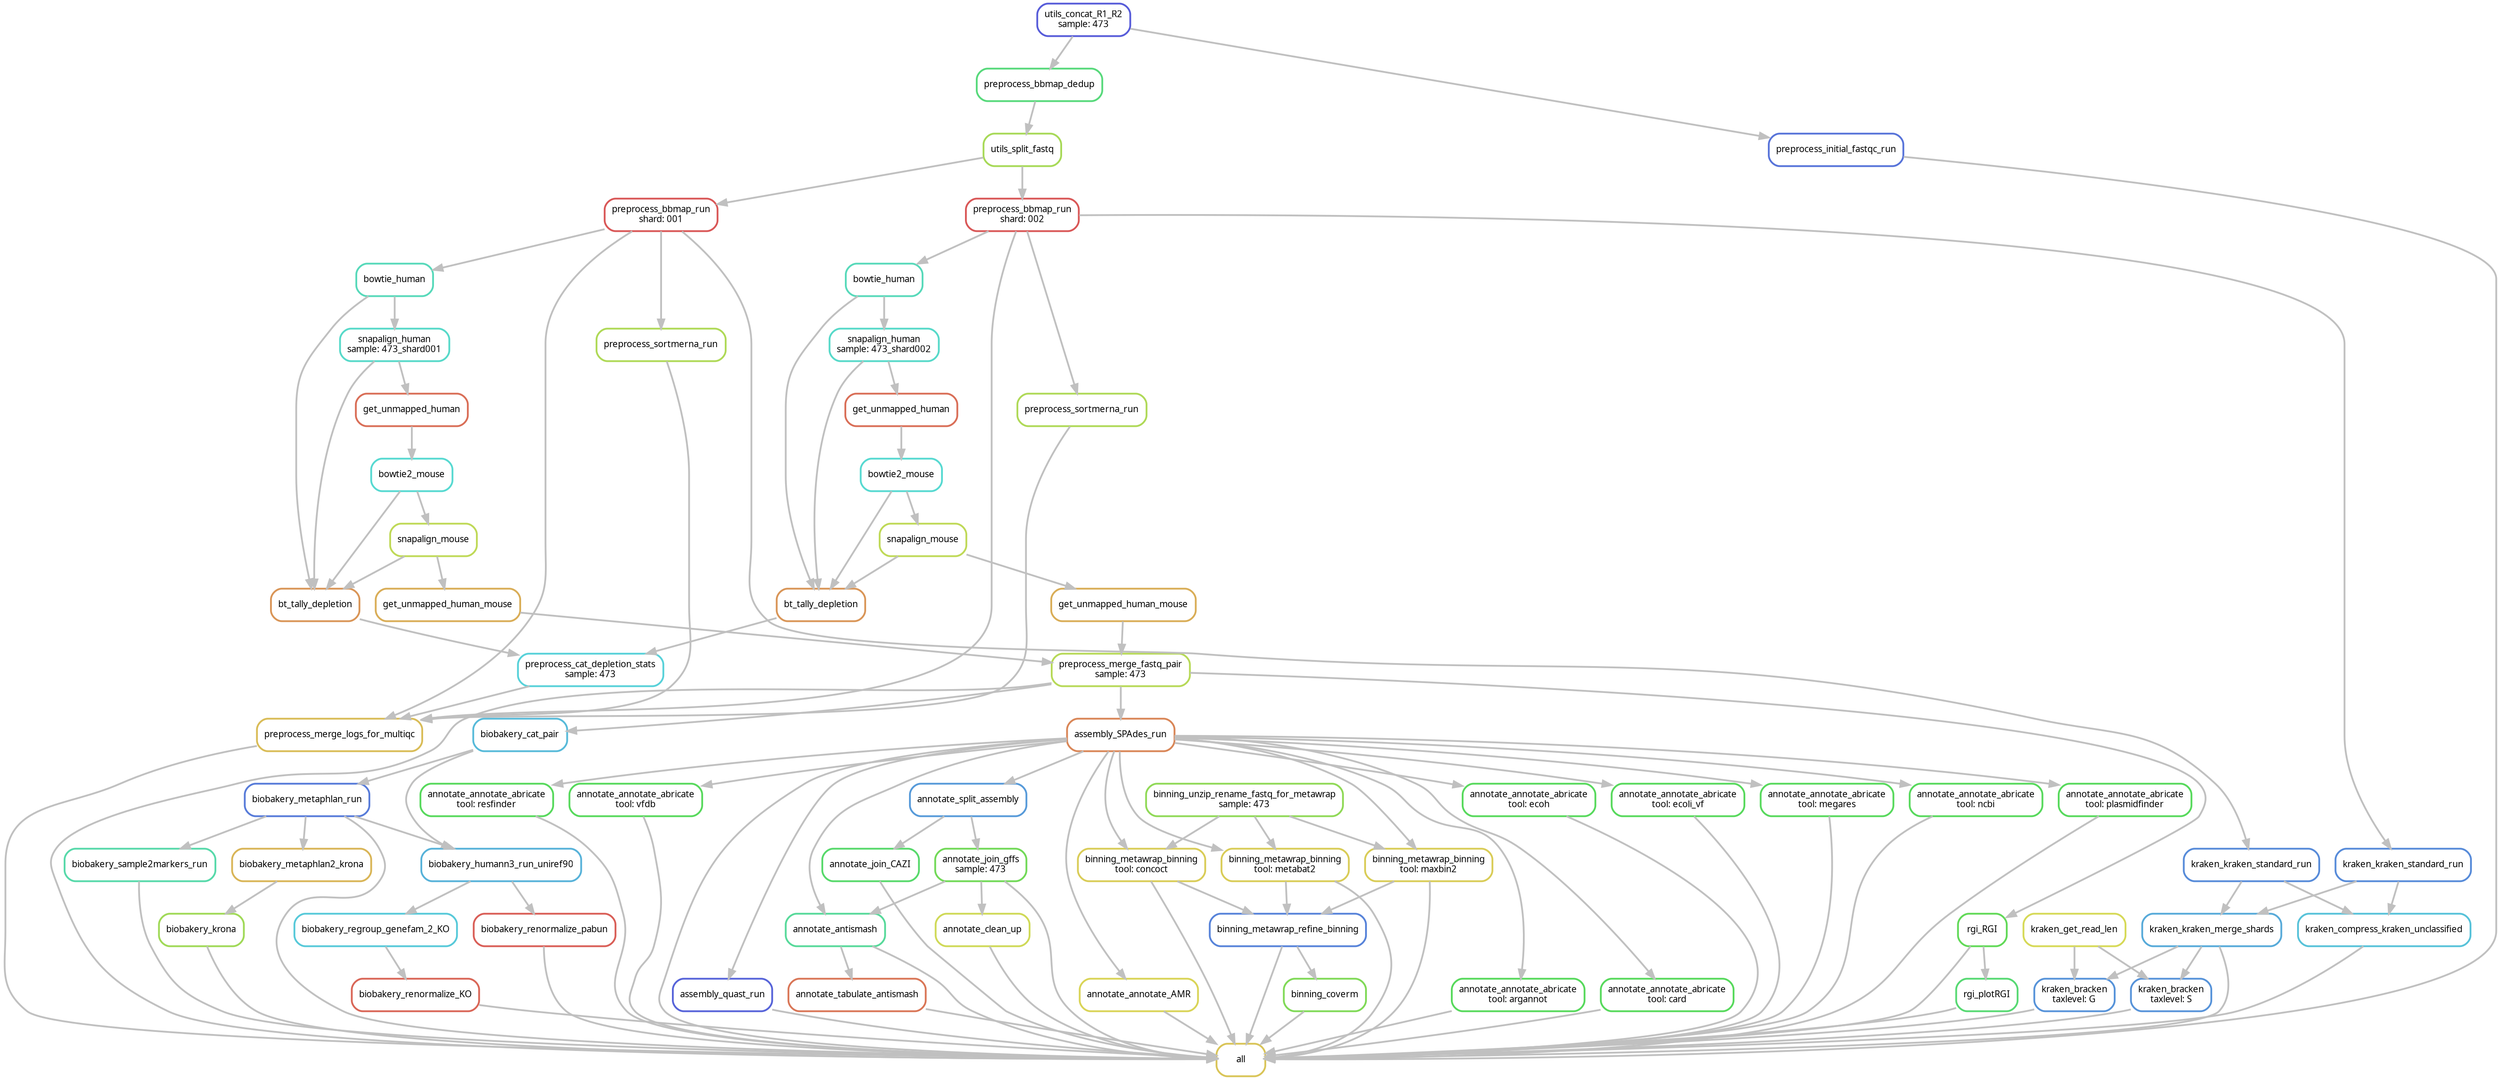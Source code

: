 digraph snakemake_dag {
    graph[bgcolor=white, margin=0];
    node[shape=box, style=rounded, fontname=sans,                 fontsize=10, penwidth=2];
    edge[penwidth=2, color=grey];
	0[label = "all", color = "0.14 0.6 0.85", style="rounded"];
	1[label = "preprocess_merge_fastq_pair\nsample: 473", color = "0.21 0.6 0.85", style="rounded"];
	2[label = "get_unmapped_human_mouse", color = "0.11 0.6 0.85", style="rounded"];
	3[label = "snapalign_mouse", color = "0.20 0.6 0.85", style="rounded"];
	4[label = "bowtie2_mouse", color = "0.49 0.6 0.85", style="rounded"];
	5[label = "get_unmapped_human", color = "0.03 0.6 0.85", style="rounded"];
	6[label = "snapalign_human\nsample: 473_shard001", color = "0.48 0.6 0.85", style="rounded"];
	7[label = "bowtie_human", color = "0.46 0.6 0.85", style="rounded"];
	8[label = "preprocess_bbmap_run\nshard: 001", color = "0.00 0.6 0.85", style="rounded"];
	9[label = "utils_split_fastq", color = "0.23 0.6 0.85", style="rounded"];
	10[label = "preprocess_bbmap_dedup", color = "0.38 0.6 0.85", style="rounded"];
	11[label = "utils_concat_R1_R2\nsample: 473", color = "0.66 0.6 0.85", style="rounded"];
	12[label = "get_unmapped_human_mouse", color = "0.11 0.6 0.85", style="rounded"];
	13[label = "snapalign_mouse", color = "0.20 0.6 0.85", style="rounded"];
	14[label = "bowtie2_mouse", color = "0.49 0.6 0.85", style="rounded"];
	15[label = "get_unmapped_human", color = "0.03 0.6 0.85", style="rounded"];
	16[label = "snapalign_human\nsample: 473_shard002", color = "0.48 0.6 0.85", style="rounded"];
	17[label = "bowtie_human", color = "0.46 0.6 0.85", style="rounded"];
	18[label = "preprocess_bbmap_run\nshard: 002", color = "0.00 0.6 0.85", style="rounded"];
	19[label = "preprocess_merge_logs_for_multiqc", color = "0.13 0.6 0.85", style="rounded"];
	20[label = "preprocess_sortmerna_run", color = "0.22 0.6 0.85", style="rounded"];
	21[label = "preprocess_sortmerna_run", color = "0.22 0.6 0.85", style="rounded"];
	22[label = "preprocess_cat_depletion_stats\nsample: 473", color = "0.51 0.6 0.85", style="rounded"];
	23[label = "bt_tally_depletion", color = "0.08 0.6 0.85", style="rounded"];
	24[label = "bt_tally_depletion", color = "0.08 0.6 0.85", style="rounded"];
	25[label = "preprocess_initial_fastqc_run", color = "0.63 0.6 0.85", style="rounded"];
	26[label = "biobakery_renormalize_KO", color = "0.02 0.6 0.85", style="rounded"];
	27[label = "biobakery_regroup_genefam_2_KO", color = "0.52 0.6 0.85", style="rounded"];
	28[label = "biobakery_humann3_run_uniref90", color = "0.55 0.6 0.85", style="rounded"];
	29[label = "biobakery_cat_pair", color = "0.54 0.6 0.85", style="rounded"];
	30[label = "biobakery_metaphlan_run", color = "0.62 0.6 0.85", style="rounded"];
	31[label = "biobakery_renormalize_pabun", color = "0.01 0.6 0.85", style="rounded"];
	32[label = "biobakery_sample2markers_run", color = "0.44 0.6 0.85", style="rounded"];
	33[label = "biobakery_krona", color = "0.24 0.6 0.85", style="rounded"];
	34[label = "biobakery_metaphlan2_krona", color = "0.12 0.6 0.85", style="rounded"];
	35[label = "assembly_SPAdes_run", color = "0.06 0.6 0.85", style="rounded"];
	36[label = "assembly_quast_run", color = "0.65 0.6 0.85", style="rounded"];
	37[label = "kraken_kraken_merge_shards", color = "0.56 0.6 0.85", style="rounded"];
	38[label = "kraken_kraken_standard_run", color = "0.60 0.6 0.85", style="rounded"];
	39[label = "kraken_kraken_standard_run", color = "0.60 0.6 0.85", style="rounded"];
	40[label = "kraken_compress_kraken_unclassified", color = "0.53 0.6 0.85", style="rounded"];
	41[label = "kraken_get_read_len", color = "0.17 0.6 0.85", style="rounded"];
	42[label = "rgi_RGI", color = "0.32 0.6 0.85", style="rounded"];
	43[label = "rgi_plotRGI", color = "0.37 0.6 0.85", style="rounded"];
	44[label = "binning_metawrap_binning\ntool: concoct", color = "0.15 0.6 0.85", style="rounded"];
	45[label = "binning_unzip_rename_fastq_for_metawrap\nsample: 473", color = "0.26 0.6 0.85", style="rounded"];
	46[label = "binning_metawrap_binning\ntool: metabat2", color = "0.15 0.6 0.85", style="rounded"];
	47[label = "binning_metawrap_binning\ntool: maxbin2", color = "0.15 0.6 0.85", style="rounded"];
	48[label = "binning_metawrap_refine_binning", color = "0.61 0.6 0.85", style="rounded"];
	49[label = "binning_coverm", color = "0.28 0.6 0.85", style="rounded"];
	50[label = "annotate_antismash", color = "0.42 0.6 0.85", style="rounded"];
	51[label = "annotate_split_assembly", color = "0.58 0.6 0.85", style="rounded"];
	52[label = "annotate_tabulate_antismash", color = "0.04 0.6 0.85", style="rounded"];
	53[label = "annotate_annotate_AMR", color = "0.16 0.6 0.85", style="rounded"];
	54[label = "annotate_annotate_abricate\ntool: argannot", color = "0.34 0.6 0.85", style="rounded"];
	55[label = "annotate_annotate_abricate\ntool: card", color = "0.34 0.6 0.85", style="rounded"];
	56[label = "annotate_annotate_abricate\ntool: ecoh", color = "0.34 0.6 0.85", style="rounded"];
	57[label = "annotate_annotate_abricate\ntool: ecoli_vf", color = "0.34 0.6 0.85", style="rounded"];
	58[label = "annotate_annotate_abricate\ntool: megares", color = "0.34 0.6 0.85", style="rounded"];
	59[label = "annotate_annotate_abricate\ntool: ncbi", color = "0.34 0.6 0.85", style="rounded"];
	60[label = "annotate_annotate_abricate\ntool: plasmidfinder", color = "0.34 0.6 0.85", style="rounded"];
	61[label = "annotate_annotate_abricate\ntool: resfinder", color = "0.34 0.6 0.85", style="rounded"];
	62[label = "annotate_annotate_abricate\ntool: vfdb", color = "0.34 0.6 0.85", style="rounded"];
	63[label = "annotate_clean_up", color = "0.18 0.6 0.85", style="rounded"];
	64[label = "kraken_bracken\ntaxlevel: G", color = "0.59 0.6 0.85", style="rounded"];
	65[label = "kraken_bracken\ntaxlevel: S", color = "0.59 0.6 0.85", style="rounded"];
	66[label = "annotate_join_gffs\nsample: 473", color = "0.30 0.6 0.85", style="rounded"];
	67[label = "annotate_join_CAZI", color = "0.36 0.6 0.85", style="rounded"];
	1 -> 0
	19 -> 0
	25 -> 0
	26 -> 0
	30 -> 0
	31 -> 0
	32 -> 0
	33 -> 0
	35 -> 0
	36 -> 0
	37 -> 0
	40 -> 0
	42 -> 0
	43 -> 0
	44 -> 0
	46 -> 0
	47 -> 0
	48 -> 0
	49 -> 0
	50 -> 0
	52 -> 0
	53 -> 0
	54 -> 0
	55 -> 0
	56 -> 0
	57 -> 0
	58 -> 0
	59 -> 0
	60 -> 0
	61 -> 0
	62 -> 0
	63 -> 0
	64 -> 0
	65 -> 0
	66 -> 0
	67 -> 0
	2 -> 1
	12 -> 1
	3 -> 2
	4 -> 3
	5 -> 4
	6 -> 5
	7 -> 6
	8 -> 7
	9 -> 8
	10 -> 9
	11 -> 10
	13 -> 12
	14 -> 13
	15 -> 14
	16 -> 15
	17 -> 16
	18 -> 17
	9 -> 18
	20 -> 19
	21 -> 19
	22 -> 19
	8 -> 19
	18 -> 19
	8 -> 20
	18 -> 21
	23 -> 22
	24 -> 22
	7 -> 23
	6 -> 23
	4 -> 23
	3 -> 23
	17 -> 24
	16 -> 24
	14 -> 24
	13 -> 24
	11 -> 25
	27 -> 26
	28 -> 27
	29 -> 28
	30 -> 28
	1 -> 29
	29 -> 30
	28 -> 31
	30 -> 32
	34 -> 33
	30 -> 34
	1 -> 35
	35 -> 36
	38 -> 37
	39 -> 37
	8 -> 38
	18 -> 39
	38 -> 40
	39 -> 40
	1 -> 42
	42 -> 43
	45 -> 44
	35 -> 44
	45 -> 46
	35 -> 46
	45 -> 47
	35 -> 47
	44 -> 48
	46 -> 48
	47 -> 48
	48 -> 49
	35 -> 50
	66 -> 50
	35 -> 51
	50 -> 52
	35 -> 53
	35 -> 54
	35 -> 55
	35 -> 56
	35 -> 57
	35 -> 58
	35 -> 59
	35 -> 60
	35 -> 61
	35 -> 62
	66 -> 63
	41 -> 64
	37 -> 64
	41 -> 65
	37 -> 65
	51 -> 66
	51 -> 67
}            
